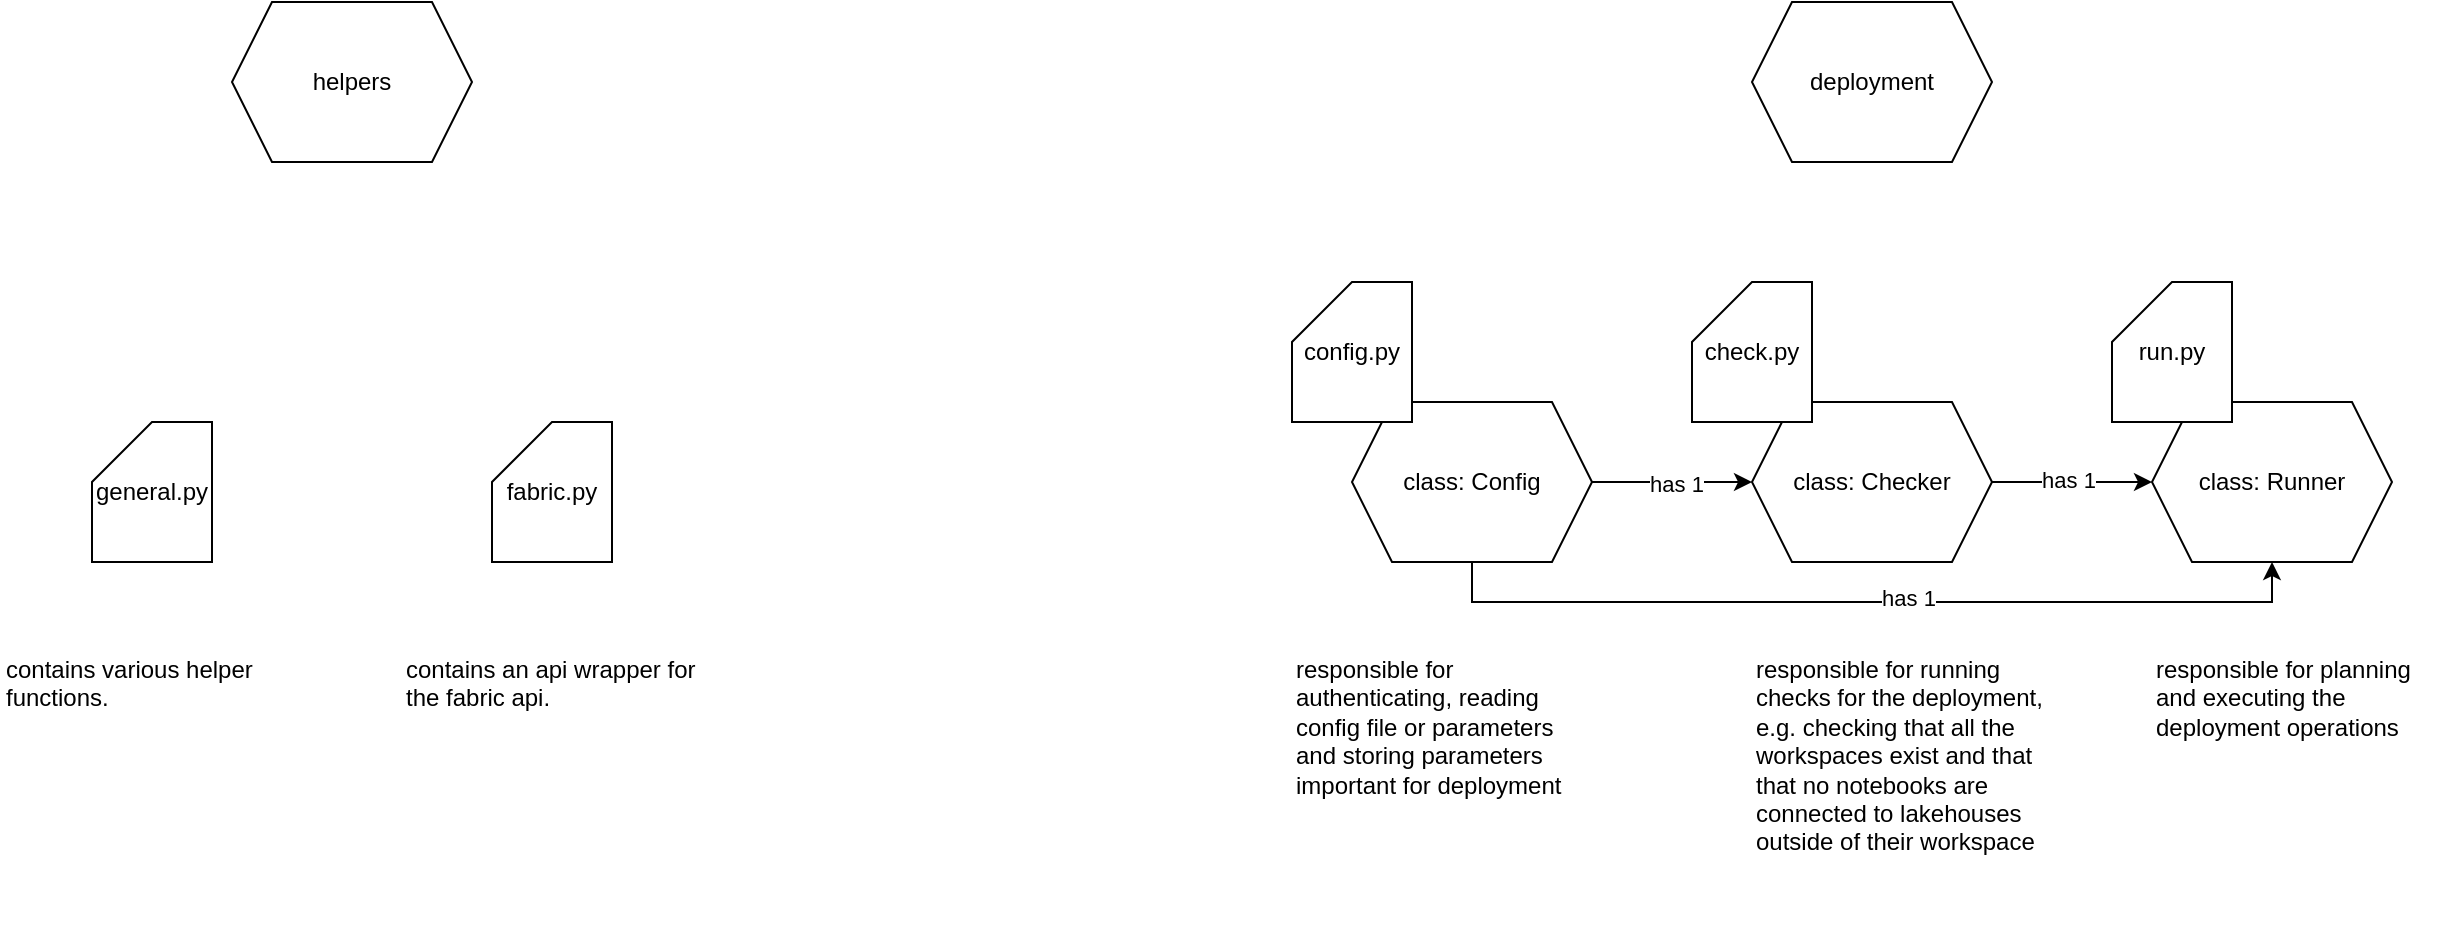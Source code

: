 <mxfile version="26.0.6" pages="2">
  <diagram name="files" id="_pR5MkzJ_xU8I1aTOcs5">
    <mxGraphModel dx="3177" dy="1287" grid="1" gridSize="10" guides="1" tooltips="1" connect="1" arrows="1" fold="1" page="1" pageScale="1" pageWidth="827" pageHeight="1169" math="0" shadow="0">
      <root>
        <mxCell id="0" />
        <mxCell id="1" parent="0" />
        <mxCell id="JDO-HQRGphiNM-aZocB6-1" value="deployment" style="shape=hexagon;perimeter=hexagonPerimeter2;whiteSpace=wrap;html=1;fixedSize=1;" parent="1" vertex="1">
          <mxGeometry x="560" y="80" width="120" height="80" as="geometry" />
        </mxCell>
        <mxCell id="JDO-HQRGphiNM-aZocB6-12" style="edgeStyle=orthogonalEdgeStyle;rounded=0;orthogonalLoop=1;jettySize=auto;html=1;entryX=0;entryY=0.5;entryDx=0;entryDy=0;" parent="1" source="JDO-HQRGphiNM-aZocB6-2" target="JDO-HQRGphiNM-aZocB6-4" edge="1">
          <mxGeometry relative="1" as="geometry" />
        </mxCell>
        <mxCell id="JDO-HQRGphiNM-aZocB6-13" value="has 1" style="edgeLabel;html=1;align=center;verticalAlign=middle;resizable=0;points=[];" parent="JDO-HQRGphiNM-aZocB6-12" vertex="1" connectable="0">
          <mxGeometry x="0.033" y="-1" relative="1" as="geometry">
            <mxPoint as="offset" />
          </mxGeometry>
        </mxCell>
        <mxCell id="JDO-HQRGphiNM-aZocB6-14" style="edgeStyle=orthogonalEdgeStyle;rounded=0;orthogonalLoop=1;jettySize=auto;html=1;entryX=0.5;entryY=1;entryDx=0;entryDy=0;" parent="1" source="JDO-HQRGphiNM-aZocB6-2" target="JDO-HQRGphiNM-aZocB6-3" edge="1">
          <mxGeometry relative="1" as="geometry">
            <Array as="points">
              <mxPoint x="420" y="380" />
              <mxPoint x="820" y="380" />
            </Array>
          </mxGeometry>
        </mxCell>
        <mxCell id="JDO-HQRGphiNM-aZocB6-15" value="has 1" style="edgeLabel;html=1;align=center;verticalAlign=middle;resizable=0;points=[];" parent="JDO-HQRGphiNM-aZocB6-14" vertex="1" connectable="0">
          <mxGeometry x="0.079" y="2" relative="1" as="geometry">
            <mxPoint as="offset" />
          </mxGeometry>
        </mxCell>
        <mxCell id="JDO-HQRGphiNM-aZocB6-2" value="class: Config" style="shape=hexagon;perimeter=hexagonPerimeter2;whiteSpace=wrap;html=1;fixedSize=1;" parent="1" vertex="1">
          <mxGeometry x="360" y="280" width="120" height="80" as="geometry" />
        </mxCell>
        <mxCell id="JDO-HQRGphiNM-aZocB6-3" value="class: Runner" style="shape=hexagon;perimeter=hexagonPerimeter2;whiteSpace=wrap;html=1;fixedSize=1;" parent="1" vertex="1">
          <mxGeometry x="760" y="280" width="120" height="80" as="geometry" />
        </mxCell>
        <mxCell id="JDO-HQRGphiNM-aZocB6-16" style="edgeStyle=orthogonalEdgeStyle;rounded=0;orthogonalLoop=1;jettySize=auto;html=1;entryX=0;entryY=0.5;entryDx=0;entryDy=0;" parent="1" source="JDO-HQRGphiNM-aZocB6-4" target="JDO-HQRGphiNM-aZocB6-3" edge="1">
          <mxGeometry relative="1" as="geometry" />
        </mxCell>
        <mxCell id="JDO-HQRGphiNM-aZocB6-17" value="has 1" style="edgeLabel;html=1;align=center;verticalAlign=middle;resizable=0;points=[];" parent="JDO-HQRGphiNM-aZocB6-16" vertex="1" connectable="0">
          <mxGeometry x="-0.067" y="1" relative="1" as="geometry">
            <mxPoint as="offset" />
          </mxGeometry>
        </mxCell>
        <mxCell id="JDO-HQRGphiNM-aZocB6-4" value="class: Checker" style="shape=hexagon;perimeter=hexagonPerimeter2;whiteSpace=wrap;html=1;fixedSize=1;" parent="1" vertex="1">
          <mxGeometry x="560" y="280" width="120" height="80" as="geometry" />
        </mxCell>
        <mxCell id="JDO-HQRGphiNM-aZocB6-7" value="responsible for authenticating, reading config file or parameters and storing parameters important for deployment" style="text;html=1;align=left;verticalAlign=top;whiteSpace=wrap;rounded=0;" parent="1" vertex="1">
          <mxGeometry x="330" y="400" width="151" height="150" as="geometry" />
        </mxCell>
        <mxCell id="JDO-HQRGphiNM-aZocB6-8" value="config.py" style="shape=card;whiteSpace=wrap;html=1;" parent="1" vertex="1">
          <mxGeometry x="330" y="220" width="60" height="70" as="geometry" />
        </mxCell>
        <mxCell id="JDO-HQRGphiNM-aZocB6-9" value="check.py" style="shape=card;whiteSpace=wrap;html=1;" parent="1" vertex="1">
          <mxGeometry x="530" y="220" width="60" height="70" as="geometry" />
        </mxCell>
        <mxCell id="JDO-HQRGphiNM-aZocB6-10" value="run.py" style="shape=card;whiteSpace=wrap;html=1;" parent="1" vertex="1">
          <mxGeometry x="740" y="220" width="60" height="70" as="geometry" />
        </mxCell>
        <mxCell id="JDO-HQRGphiNM-aZocB6-18" value="responsible for running checks for the deployment, e.g. checking that all the workspaces exist and that that no notebooks are connected to lakehouses outside of their workspace" style="text;html=1;align=left;verticalAlign=top;whiteSpace=wrap;rounded=0;" parent="1" vertex="1">
          <mxGeometry x="560" y="400" width="151" height="150" as="geometry" />
        </mxCell>
        <mxCell id="JDO-HQRGphiNM-aZocB6-19" value="responsible for planning and executing the deployment operations" style="text;html=1;align=left;verticalAlign=top;whiteSpace=wrap;rounded=0;" parent="1" vertex="1">
          <mxGeometry x="760" y="400" width="151" height="150" as="geometry" />
        </mxCell>
        <mxCell id="JDO-HQRGphiNM-aZocB6-20" value="helpers" style="shape=hexagon;perimeter=hexagonPerimeter2;whiteSpace=wrap;html=1;fixedSize=1;" parent="1" vertex="1">
          <mxGeometry x="-200" y="80" width="120" height="80" as="geometry" />
        </mxCell>
        <mxCell id="JDO-HQRGphiNM-aZocB6-23" value="general.py" style="shape=card;whiteSpace=wrap;html=1;" parent="1" vertex="1">
          <mxGeometry x="-270" y="290" width="60" height="70" as="geometry" />
        </mxCell>
        <mxCell id="JDO-HQRGphiNM-aZocB6-24" value="fabric.py" style="shape=card;whiteSpace=wrap;html=1;" parent="1" vertex="1">
          <mxGeometry x="-70" y="290" width="60" height="70" as="geometry" />
        </mxCell>
        <mxCell id="JDO-HQRGphiNM-aZocB6-25" value="contains various helper functions." style="text;html=1;align=left;verticalAlign=top;whiteSpace=wrap;rounded=0;" parent="1" vertex="1">
          <mxGeometry x="-315.5" y="400" width="151" height="150" as="geometry" />
        </mxCell>
        <mxCell id="JDO-HQRGphiNM-aZocB6-26" value="contains an api wrapper for the fabric api." style="text;html=1;align=left;verticalAlign=top;whiteSpace=wrap;rounded=0;" parent="1" vertex="1">
          <mxGeometry x="-115.5" y="400" width="151" height="150" as="geometry" />
        </mxCell>
      </root>
    </mxGraphModel>
  </diagram>
  <diagram id="7M1cwQ-bANpe0llJexEk" name="Seite-2">
    <mxGraphModel dx="3177" dy="1287" grid="1" gridSize="10" guides="1" tooltips="1" connect="1" arrows="1" fold="1" page="1" pageScale="1" pageWidth="827" pageHeight="1169" math="0" shadow="0">
      <root>
        <mxCell id="0" />
        <mxCell id="1" parent="0" />
        <mxCell id="Jj1cDy43EUXckDegivRF-1" value="Config" style="shape=hexagon;perimeter=hexagonPerimeter2;whiteSpace=wrap;html=1;fixedSize=1;" vertex="1" parent="1">
          <mxGeometry x="-10" y="200" width="120" height="80" as="geometry" />
        </mxCell>
      </root>
    </mxGraphModel>
  </diagram>
</mxfile>
